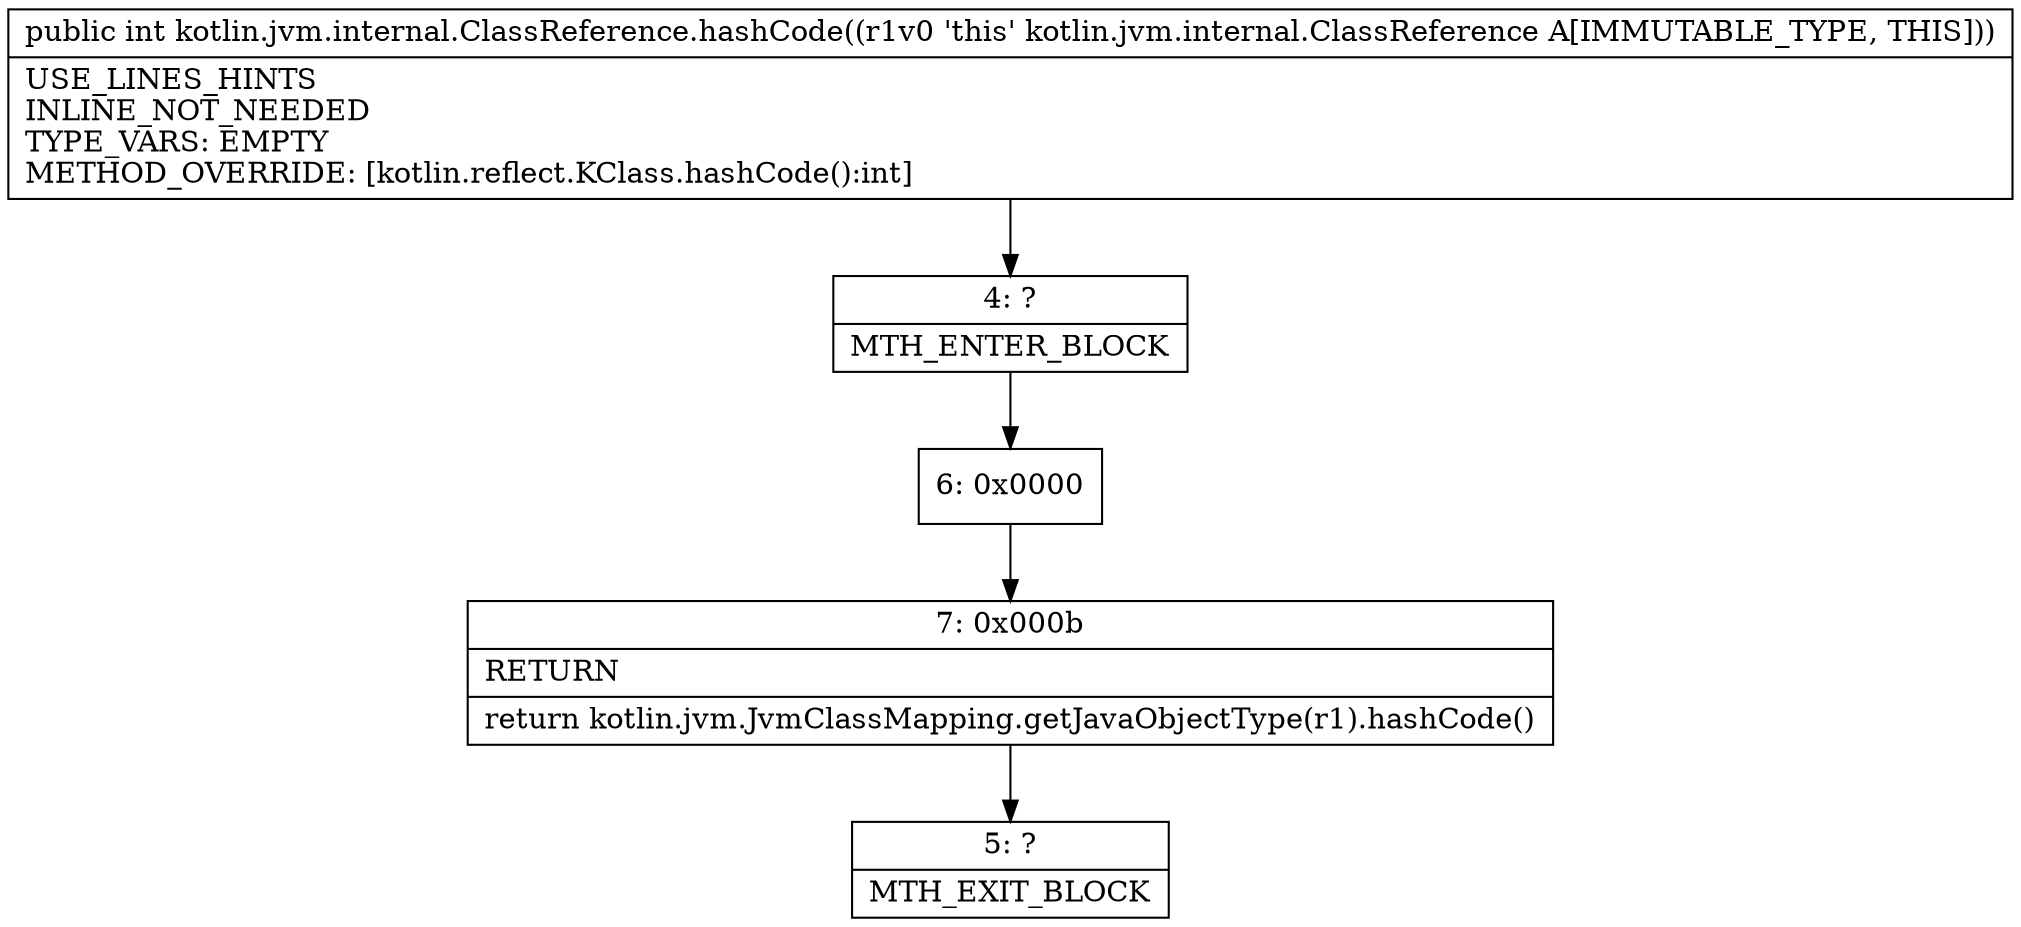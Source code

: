 digraph "CFG forkotlin.jvm.internal.ClassReference.hashCode()I" {
Node_4 [shape=record,label="{4\:\ ?|MTH_ENTER_BLOCK\l}"];
Node_6 [shape=record,label="{6\:\ 0x0000}"];
Node_7 [shape=record,label="{7\:\ 0x000b|RETURN\l|return kotlin.jvm.JvmClassMapping.getJavaObjectType(r1).hashCode()\l}"];
Node_5 [shape=record,label="{5\:\ ?|MTH_EXIT_BLOCK\l}"];
MethodNode[shape=record,label="{public int kotlin.jvm.internal.ClassReference.hashCode((r1v0 'this' kotlin.jvm.internal.ClassReference A[IMMUTABLE_TYPE, THIS]))  | USE_LINES_HINTS\lINLINE_NOT_NEEDED\lTYPE_VARS: EMPTY\lMETHOD_OVERRIDE: [kotlin.reflect.KClass.hashCode():int]\l}"];
MethodNode -> Node_4;Node_4 -> Node_6;
Node_6 -> Node_7;
Node_7 -> Node_5;
}

